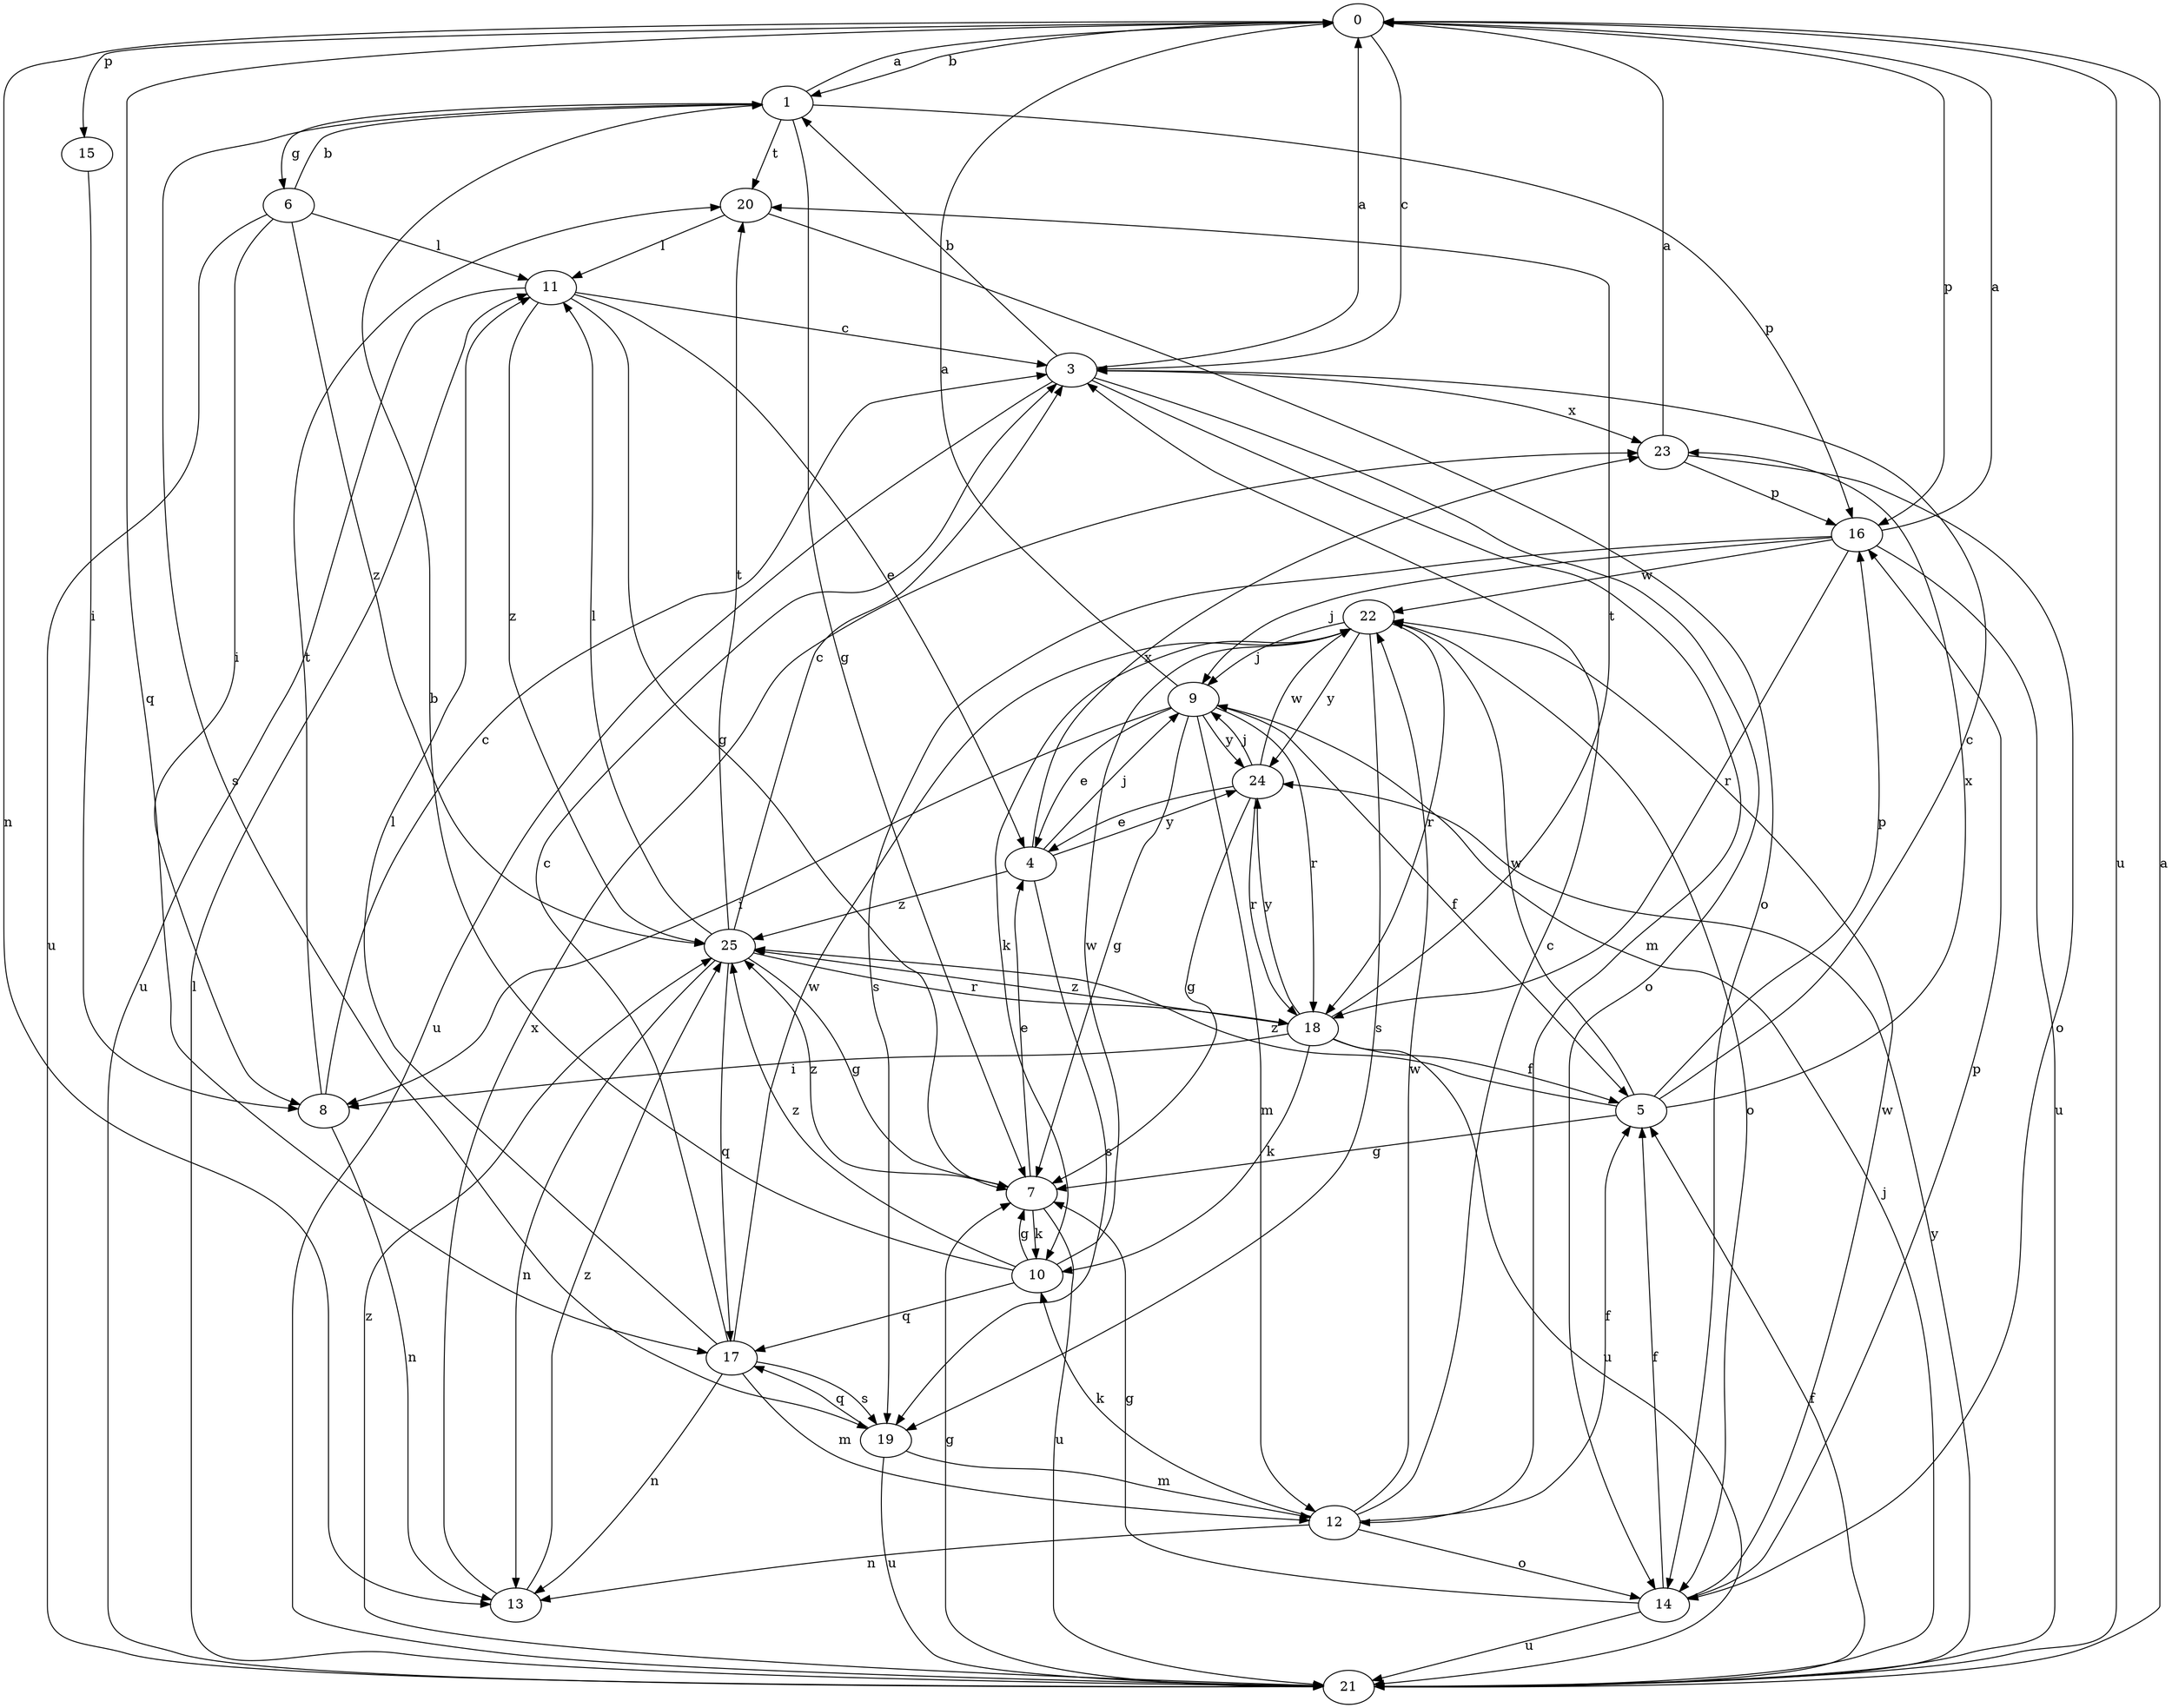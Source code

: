 strict digraph  {
0;
1;
3;
4;
5;
6;
7;
8;
9;
10;
11;
12;
13;
14;
15;
16;
17;
18;
19;
20;
21;
22;
23;
24;
25;
0 -> 1  [label=b];
0 -> 3  [label=c];
0 -> 13  [label=n];
0 -> 15  [label=p];
0 -> 16  [label=p];
0 -> 17  [label=q];
0 -> 21  [label=u];
1 -> 0  [label=a];
1 -> 6  [label=g];
1 -> 7  [label=g];
1 -> 16  [label=p];
1 -> 19  [label=s];
1 -> 20  [label=t];
3 -> 0  [label=a];
3 -> 1  [label=b];
3 -> 12  [label=m];
3 -> 14  [label=o];
3 -> 21  [label=u];
3 -> 23  [label=x];
4 -> 9  [label=j];
4 -> 19  [label=s];
4 -> 23  [label=x];
4 -> 24  [label=y];
4 -> 25  [label=z];
5 -> 3  [label=c];
5 -> 7  [label=g];
5 -> 16  [label=p];
5 -> 22  [label=w];
5 -> 23  [label=x];
5 -> 25  [label=z];
6 -> 1  [label=b];
6 -> 8  [label=i];
6 -> 11  [label=l];
6 -> 21  [label=u];
6 -> 25  [label=z];
7 -> 4  [label=e];
7 -> 10  [label=k];
7 -> 21  [label=u];
7 -> 25  [label=z];
8 -> 3  [label=c];
8 -> 13  [label=n];
8 -> 20  [label=t];
9 -> 0  [label=a];
9 -> 4  [label=e];
9 -> 5  [label=f];
9 -> 7  [label=g];
9 -> 8  [label=i];
9 -> 12  [label=m];
9 -> 18  [label=r];
9 -> 24  [label=y];
10 -> 1  [label=b];
10 -> 7  [label=g];
10 -> 17  [label=q];
10 -> 22  [label=w];
10 -> 25  [label=z];
11 -> 3  [label=c];
11 -> 4  [label=e];
11 -> 7  [label=g];
11 -> 21  [label=u];
11 -> 25  [label=z];
12 -> 3  [label=c];
12 -> 5  [label=f];
12 -> 10  [label=k];
12 -> 13  [label=n];
12 -> 14  [label=o];
12 -> 22  [label=w];
13 -> 23  [label=x];
13 -> 25  [label=z];
14 -> 5  [label=f];
14 -> 7  [label=g];
14 -> 16  [label=p];
14 -> 21  [label=u];
14 -> 22  [label=w];
15 -> 8  [label=i];
16 -> 0  [label=a];
16 -> 9  [label=j];
16 -> 18  [label=r];
16 -> 19  [label=s];
16 -> 21  [label=u];
16 -> 22  [label=w];
17 -> 3  [label=c];
17 -> 11  [label=l];
17 -> 12  [label=m];
17 -> 13  [label=n];
17 -> 19  [label=s];
17 -> 22  [label=w];
18 -> 5  [label=f];
18 -> 8  [label=i];
18 -> 10  [label=k];
18 -> 20  [label=t];
18 -> 21  [label=u];
18 -> 24  [label=y];
18 -> 25  [label=z];
19 -> 12  [label=m];
19 -> 17  [label=q];
19 -> 21  [label=u];
20 -> 11  [label=l];
20 -> 14  [label=o];
21 -> 0  [label=a];
21 -> 5  [label=f];
21 -> 7  [label=g];
21 -> 9  [label=j];
21 -> 11  [label=l];
21 -> 24  [label=y];
21 -> 25  [label=z];
22 -> 9  [label=j];
22 -> 10  [label=k];
22 -> 14  [label=o];
22 -> 18  [label=r];
22 -> 19  [label=s];
22 -> 24  [label=y];
23 -> 0  [label=a];
23 -> 14  [label=o];
23 -> 16  [label=p];
24 -> 4  [label=e];
24 -> 7  [label=g];
24 -> 9  [label=j];
24 -> 18  [label=r];
24 -> 22  [label=w];
25 -> 3  [label=c];
25 -> 7  [label=g];
25 -> 11  [label=l];
25 -> 13  [label=n];
25 -> 17  [label=q];
25 -> 18  [label=r];
25 -> 20  [label=t];
}
